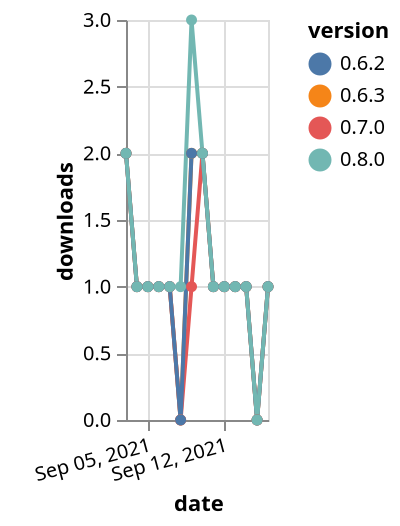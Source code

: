 {"$schema": "https://vega.github.io/schema/vega-lite/v5.json", "description": "A simple bar chart with embedded data.", "data": {"values": [{"date": "2021-09-03", "total": 149, "delta": 2, "version": "0.6.3"}, {"date": "2021-09-04", "total": 150, "delta": 1, "version": "0.6.3"}, {"date": "2021-09-05", "total": 151, "delta": 1, "version": "0.6.3"}, {"date": "2021-09-06", "total": 152, "delta": 1, "version": "0.6.3"}, {"date": "2021-09-07", "total": 153, "delta": 1, "version": "0.6.3"}, {"date": "2021-09-08", "total": 153, "delta": 0, "version": "0.6.3"}, {"date": "2021-09-09", "total": 155, "delta": 2, "version": "0.6.3"}, {"date": "2021-09-10", "total": 157, "delta": 2, "version": "0.6.3"}, {"date": "2021-09-11", "total": 158, "delta": 1, "version": "0.6.3"}, {"date": "2021-09-12", "total": 159, "delta": 1, "version": "0.6.3"}, {"date": "2021-09-13", "total": 160, "delta": 1, "version": "0.6.3"}, {"date": "2021-09-14", "total": 161, "delta": 1, "version": "0.6.3"}, {"date": "2021-09-15", "total": 161, "delta": 0, "version": "0.6.3"}, {"date": "2021-09-16", "total": 162, "delta": 1, "version": "0.6.3"}, {"date": "2021-09-03", "total": 146, "delta": 2, "version": "0.7.0"}, {"date": "2021-09-04", "total": 147, "delta": 1, "version": "0.7.0"}, {"date": "2021-09-05", "total": 148, "delta": 1, "version": "0.7.0"}, {"date": "2021-09-06", "total": 149, "delta": 1, "version": "0.7.0"}, {"date": "2021-09-07", "total": 150, "delta": 1, "version": "0.7.0"}, {"date": "2021-09-08", "total": 150, "delta": 0, "version": "0.7.0"}, {"date": "2021-09-09", "total": 151, "delta": 1, "version": "0.7.0"}, {"date": "2021-09-10", "total": 153, "delta": 2, "version": "0.7.0"}, {"date": "2021-09-11", "total": 154, "delta": 1, "version": "0.7.0"}, {"date": "2021-09-12", "total": 155, "delta": 1, "version": "0.7.0"}, {"date": "2021-09-13", "total": 156, "delta": 1, "version": "0.7.0"}, {"date": "2021-09-14", "total": 157, "delta": 1, "version": "0.7.0"}, {"date": "2021-09-15", "total": 157, "delta": 0, "version": "0.7.0"}, {"date": "2021-09-16", "total": 158, "delta": 1, "version": "0.7.0"}, {"date": "2021-09-03", "total": 147, "delta": 2, "version": "0.6.2"}, {"date": "2021-09-04", "total": 148, "delta": 1, "version": "0.6.2"}, {"date": "2021-09-05", "total": 149, "delta": 1, "version": "0.6.2"}, {"date": "2021-09-06", "total": 150, "delta": 1, "version": "0.6.2"}, {"date": "2021-09-07", "total": 151, "delta": 1, "version": "0.6.2"}, {"date": "2021-09-08", "total": 151, "delta": 0, "version": "0.6.2"}, {"date": "2021-09-09", "total": 153, "delta": 2, "version": "0.6.2"}, {"date": "2021-09-10", "total": 155, "delta": 2, "version": "0.6.2"}, {"date": "2021-09-11", "total": 156, "delta": 1, "version": "0.6.2"}, {"date": "2021-09-12", "total": 157, "delta": 1, "version": "0.6.2"}, {"date": "2021-09-13", "total": 158, "delta": 1, "version": "0.6.2"}, {"date": "2021-09-14", "total": 159, "delta": 1, "version": "0.6.2"}, {"date": "2021-09-15", "total": 159, "delta": 0, "version": "0.6.2"}, {"date": "2021-09-16", "total": 160, "delta": 1, "version": "0.6.2"}, {"date": "2021-09-03", "total": 89, "delta": 2, "version": "0.8.0"}, {"date": "2021-09-04", "total": 90, "delta": 1, "version": "0.8.0"}, {"date": "2021-09-05", "total": 91, "delta": 1, "version": "0.8.0"}, {"date": "2021-09-06", "total": 92, "delta": 1, "version": "0.8.0"}, {"date": "2021-09-07", "total": 93, "delta": 1, "version": "0.8.0"}, {"date": "2021-09-08", "total": 94, "delta": 1, "version": "0.8.0"}, {"date": "2021-09-09", "total": 97, "delta": 3, "version": "0.8.0"}, {"date": "2021-09-10", "total": 99, "delta": 2, "version": "0.8.0"}, {"date": "2021-09-11", "total": 100, "delta": 1, "version": "0.8.0"}, {"date": "2021-09-12", "total": 101, "delta": 1, "version": "0.8.0"}, {"date": "2021-09-13", "total": 102, "delta": 1, "version": "0.8.0"}, {"date": "2021-09-14", "total": 103, "delta": 1, "version": "0.8.0"}, {"date": "2021-09-15", "total": 103, "delta": 0, "version": "0.8.0"}, {"date": "2021-09-16", "total": 104, "delta": 1, "version": "0.8.0"}]}, "width": "container", "mark": {"type": "line", "point": {"filled": true}}, "encoding": {"x": {"field": "date", "type": "temporal", "timeUnit": "yearmonthdate", "title": "date", "axis": {"labelAngle": -15}}, "y": {"field": "delta", "type": "quantitative", "title": "downloads"}, "color": {"field": "version", "type": "nominal"}, "tooltip": {"field": "delta"}}}